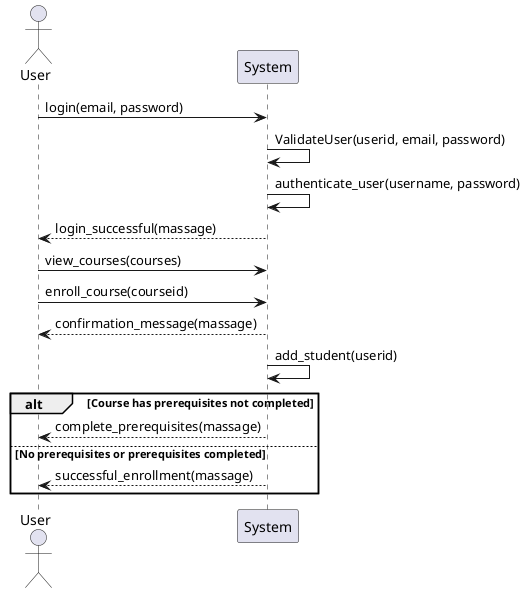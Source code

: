 @startuml
actor User
participant System
User -> System: login(email, password)
System -> System: ValidateUser(userid, email, password)
System -> System: authenticate_user(username, password)
System --> User: login_successful(massage)
User -> System: view_courses(courses)
User -> System: enroll_course(courseid)
    System --> User: confirmation_message(massage)
    System -> System: add_student(userid)
alt Course has prerequisites not completed
    System --> User: complete_prerequisites(massage)
else No prerequisites or prerequisites completed
System --> User: successful_enrollment(massage)
end
@enduml